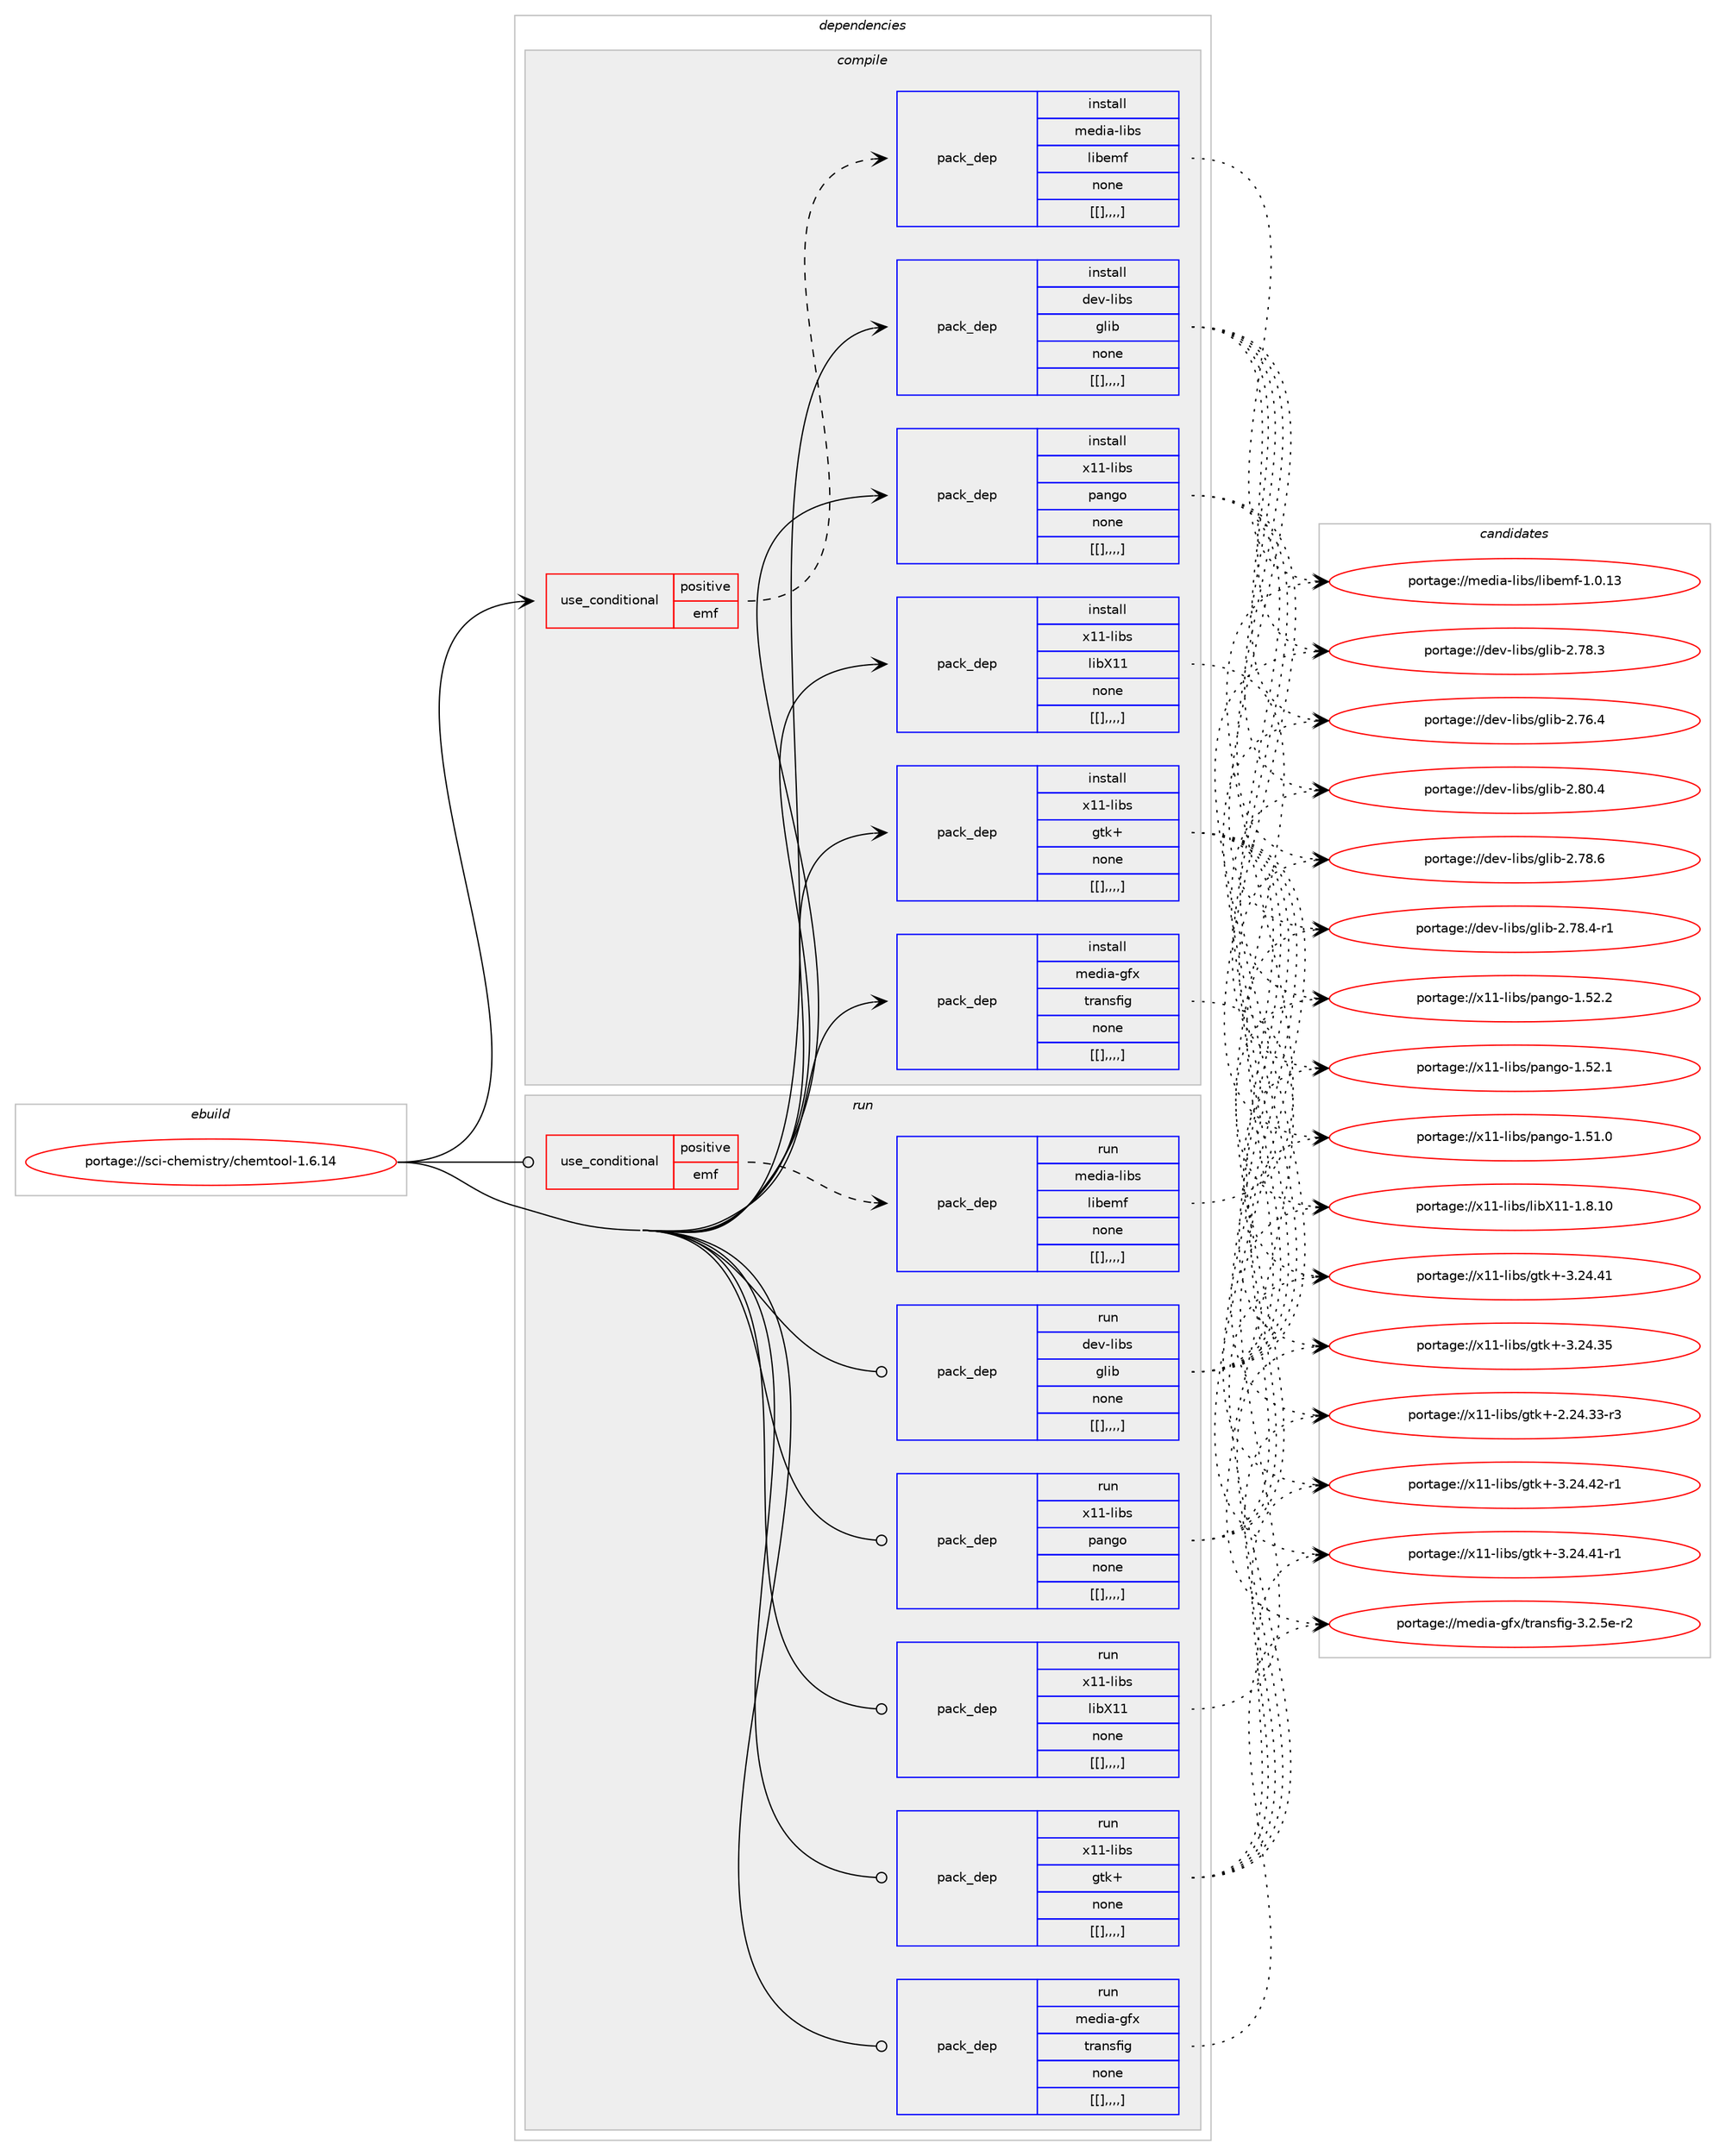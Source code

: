 digraph prolog {

# *************
# Graph options
# *************

newrank=true;
concentrate=true;
compound=true;
graph [rankdir=LR,fontname=Helvetica,fontsize=10,ranksep=1.5];#, ranksep=2.5, nodesep=0.2];
edge  [arrowhead=vee];
node  [fontname=Helvetica,fontsize=10];

# **********
# The ebuild
# **********

subgraph cluster_leftcol {
color=gray;
label=<<i>ebuild</i>>;
id [label="portage://sci-chemistry/chemtool-1.6.14", color=red, width=4, href="../sci-chemistry/chemtool-1.6.14.svg"];
}

# ****************
# The dependencies
# ****************

subgraph cluster_midcol {
color=gray;
label=<<i>dependencies</i>>;
subgraph cluster_compile {
fillcolor="#eeeeee";
style=filled;
label=<<i>compile</i>>;
subgraph cond110561 {
dependency416682 [label=<<TABLE BORDER="0" CELLBORDER="1" CELLSPACING="0" CELLPADDING="4"><TR><TD ROWSPAN="3" CELLPADDING="10">use_conditional</TD></TR><TR><TD>positive</TD></TR><TR><TD>emf</TD></TR></TABLE>>, shape=none, color=red];
subgraph pack303027 {
dependency416697 [label=<<TABLE BORDER="0" CELLBORDER="1" CELLSPACING="0" CELLPADDING="4" WIDTH="220"><TR><TD ROWSPAN="6" CELLPADDING="30">pack_dep</TD></TR><TR><TD WIDTH="110">install</TD></TR><TR><TD>media-libs</TD></TR><TR><TD>libemf</TD></TR><TR><TD>none</TD></TR><TR><TD>[[],,,,]</TD></TR></TABLE>>, shape=none, color=blue];
}
dependency416682:e -> dependency416697:w [weight=20,style="dashed",arrowhead="vee"];
}
id:e -> dependency416682:w [weight=20,style="solid",arrowhead="vee"];
subgraph pack303032 {
dependency416702 [label=<<TABLE BORDER="0" CELLBORDER="1" CELLSPACING="0" CELLPADDING="4" WIDTH="220"><TR><TD ROWSPAN="6" CELLPADDING="30">pack_dep</TD></TR><TR><TD WIDTH="110">install</TD></TR><TR><TD>dev-libs</TD></TR><TR><TD>glib</TD></TR><TR><TD>none</TD></TR><TR><TD>[[],,,,]</TD></TR></TABLE>>, shape=none, color=blue];
}
id:e -> dependency416702:w [weight=20,style="solid",arrowhead="vee"];
subgraph pack303037 {
dependency416715 [label=<<TABLE BORDER="0" CELLBORDER="1" CELLSPACING="0" CELLPADDING="4" WIDTH="220"><TR><TD ROWSPAN="6" CELLPADDING="30">pack_dep</TD></TR><TR><TD WIDTH="110">install</TD></TR><TR><TD>media-gfx</TD></TR><TR><TD>transfig</TD></TR><TR><TD>none</TD></TR><TR><TD>[[],,,,]</TD></TR></TABLE>>, shape=none, color=blue];
}
id:e -> dependency416715:w [weight=20,style="solid",arrowhead="vee"];
subgraph pack303072 {
dependency416745 [label=<<TABLE BORDER="0" CELLBORDER="1" CELLSPACING="0" CELLPADDING="4" WIDTH="220"><TR><TD ROWSPAN="6" CELLPADDING="30">pack_dep</TD></TR><TR><TD WIDTH="110">install</TD></TR><TR><TD>x11-libs</TD></TR><TR><TD>gtk+</TD></TR><TR><TD>none</TD></TR><TR><TD>[[],,,,]</TD></TR></TABLE>>, shape=none, color=blue];
}
id:e -> dependency416745:w [weight=20,style="solid",arrowhead="vee"];
subgraph pack303076 {
dependency416754 [label=<<TABLE BORDER="0" CELLBORDER="1" CELLSPACING="0" CELLPADDING="4" WIDTH="220"><TR><TD ROWSPAN="6" CELLPADDING="30">pack_dep</TD></TR><TR><TD WIDTH="110">install</TD></TR><TR><TD>x11-libs</TD></TR><TR><TD>libX11</TD></TR><TR><TD>none</TD></TR><TR><TD>[[],,,,]</TD></TR></TABLE>>, shape=none, color=blue];
}
id:e -> dependency416754:w [weight=20,style="solid",arrowhead="vee"];
subgraph pack303084 {
dependency416763 [label=<<TABLE BORDER="0" CELLBORDER="1" CELLSPACING="0" CELLPADDING="4" WIDTH="220"><TR><TD ROWSPAN="6" CELLPADDING="30">pack_dep</TD></TR><TR><TD WIDTH="110">install</TD></TR><TR><TD>x11-libs</TD></TR><TR><TD>pango</TD></TR><TR><TD>none</TD></TR><TR><TD>[[],,,,]</TD></TR></TABLE>>, shape=none, color=blue];
}
id:e -> dependency416763:w [weight=20,style="solid",arrowhead="vee"];
}
subgraph cluster_compileandrun {
fillcolor="#eeeeee";
style=filled;
label=<<i>compile and run</i>>;
}
subgraph cluster_run {
fillcolor="#eeeeee";
style=filled;
label=<<i>run</i>>;
subgraph cond110571 {
dependency416783 [label=<<TABLE BORDER="0" CELLBORDER="1" CELLSPACING="0" CELLPADDING="4"><TR><TD ROWSPAN="3" CELLPADDING="10">use_conditional</TD></TR><TR><TD>positive</TD></TR><TR><TD>emf</TD></TR></TABLE>>, shape=none, color=red];
subgraph pack303108 {
dependency416789 [label=<<TABLE BORDER="0" CELLBORDER="1" CELLSPACING="0" CELLPADDING="4" WIDTH="220"><TR><TD ROWSPAN="6" CELLPADDING="30">pack_dep</TD></TR><TR><TD WIDTH="110">run</TD></TR><TR><TD>media-libs</TD></TR><TR><TD>libemf</TD></TR><TR><TD>none</TD></TR><TR><TD>[[],,,,]</TD></TR></TABLE>>, shape=none, color=blue];
}
dependency416783:e -> dependency416789:w [weight=20,style="dashed",arrowhead="vee"];
}
id:e -> dependency416783:w [weight=20,style="solid",arrowhead="odot"];
subgraph pack303123 {
dependency416814 [label=<<TABLE BORDER="0" CELLBORDER="1" CELLSPACING="0" CELLPADDING="4" WIDTH="220"><TR><TD ROWSPAN="6" CELLPADDING="30">pack_dep</TD></TR><TR><TD WIDTH="110">run</TD></TR><TR><TD>dev-libs</TD></TR><TR><TD>glib</TD></TR><TR><TD>none</TD></TR><TR><TD>[[],,,,]</TD></TR></TABLE>>, shape=none, color=blue];
}
id:e -> dependency416814:w [weight=20,style="solid",arrowhead="odot"];
subgraph pack303140 {
dependency416824 [label=<<TABLE BORDER="0" CELLBORDER="1" CELLSPACING="0" CELLPADDING="4" WIDTH="220"><TR><TD ROWSPAN="6" CELLPADDING="30">pack_dep</TD></TR><TR><TD WIDTH="110">run</TD></TR><TR><TD>media-gfx</TD></TR><TR><TD>transfig</TD></TR><TR><TD>none</TD></TR><TR><TD>[[],,,,]</TD></TR></TABLE>>, shape=none, color=blue];
}
id:e -> dependency416824:w [weight=20,style="solid",arrowhead="odot"];
subgraph pack303143 {
dependency416842 [label=<<TABLE BORDER="0" CELLBORDER="1" CELLSPACING="0" CELLPADDING="4" WIDTH="220"><TR><TD ROWSPAN="6" CELLPADDING="30">pack_dep</TD></TR><TR><TD WIDTH="110">run</TD></TR><TR><TD>x11-libs</TD></TR><TR><TD>gtk+</TD></TR><TR><TD>none</TD></TR><TR><TD>[[],,,,]</TD></TR></TABLE>>, shape=none, color=blue];
}
id:e -> dependency416842:w [weight=20,style="solid",arrowhead="odot"];
subgraph pack303158 {
dependency416846 [label=<<TABLE BORDER="0" CELLBORDER="1" CELLSPACING="0" CELLPADDING="4" WIDTH="220"><TR><TD ROWSPAN="6" CELLPADDING="30">pack_dep</TD></TR><TR><TD WIDTH="110">run</TD></TR><TR><TD>x11-libs</TD></TR><TR><TD>libX11</TD></TR><TR><TD>none</TD></TR><TR><TD>[[],,,,]</TD></TR></TABLE>>, shape=none, color=blue];
}
id:e -> dependency416846:w [weight=20,style="solid",arrowhead="odot"];
subgraph pack303160 {
dependency416853 [label=<<TABLE BORDER="0" CELLBORDER="1" CELLSPACING="0" CELLPADDING="4" WIDTH="220"><TR><TD ROWSPAN="6" CELLPADDING="30">pack_dep</TD></TR><TR><TD WIDTH="110">run</TD></TR><TR><TD>x11-libs</TD></TR><TR><TD>pango</TD></TR><TR><TD>none</TD></TR><TR><TD>[[],,,,]</TD></TR></TABLE>>, shape=none, color=blue];
}
id:e -> dependency416853:w [weight=20,style="solid",arrowhead="odot"];
}
}

# **************
# The candidates
# **************

subgraph cluster_choices {
rank=same;
color=gray;
label=<<i>candidates</i>>;

subgraph choice303045 {
color=black;
nodesep=1;
choice109101100105974510810598115471081059810110910245494648464951 [label="portage://media-libs/libemf-1.0.13", color=red, width=4,href="../media-libs/libemf-1.0.13.svg"];
dependency416697:e -> choice109101100105974510810598115471081059810110910245494648464951:w [style=dotted,weight="100"];
}
subgraph choice303050 {
color=black;
nodesep=1;
choice1001011184510810598115471031081059845504656484652 [label="portage://dev-libs/glib-2.80.4", color=red, width=4,href="../dev-libs/glib-2.80.4.svg"];
choice1001011184510810598115471031081059845504655564654 [label="portage://dev-libs/glib-2.78.6", color=red, width=4,href="../dev-libs/glib-2.78.6.svg"];
choice10010111845108105981154710310810598455046555646524511449 [label="portage://dev-libs/glib-2.78.4-r1", color=red, width=4,href="../dev-libs/glib-2.78.4-r1.svg"];
choice1001011184510810598115471031081059845504655564651 [label="portage://dev-libs/glib-2.78.3", color=red, width=4,href="../dev-libs/glib-2.78.3.svg"];
choice1001011184510810598115471031081059845504655544652 [label="portage://dev-libs/glib-2.76.4", color=red, width=4,href="../dev-libs/glib-2.76.4.svg"];
dependency416702:e -> choice1001011184510810598115471031081059845504656484652:w [style=dotted,weight="100"];
dependency416702:e -> choice1001011184510810598115471031081059845504655564654:w [style=dotted,weight="100"];
dependency416702:e -> choice10010111845108105981154710310810598455046555646524511449:w [style=dotted,weight="100"];
dependency416702:e -> choice1001011184510810598115471031081059845504655564651:w [style=dotted,weight="100"];
dependency416702:e -> choice1001011184510810598115471031081059845504655544652:w [style=dotted,weight="100"];
}
subgraph choice303056 {
color=black;
nodesep=1;
choice109101100105974510310212047116114971101151021051034551465046531014511450 [label="portage://media-gfx/transfig-3.2.5e-r2", color=red, width=4,href="../media-gfx/transfig-3.2.5e-r2.svg"];
dependency416715:e -> choice109101100105974510310212047116114971101151021051034551465046531014511450:w [style=dotted,weight="100"];
}
subgraph choice303067 {
color=black;
nodesep=1;
choice12049494510810598115471031161074345514650524652504511449 [label="portage://x11-libs/gtk+-3.24.42-r1", color=red, width=4,href="../x11-libs/gtk+-3.24.42-r1.svg"];
choice12049494510810598115471031161074345514650524652494511449 [label="portage://x11-libs/gtk+-3.24.41-r1", color=red, width=4,href="../x11-libs/gtk+-3.24.41-r1.svg"];
choice1204949451081059811547103116107434551465052465249 [label="portage://x11-libs/gtk+-3.24.41", color=red, width=4,href="../x11-libs/gtk+-3.24.41.svg"];
choice1204949451081059811547103116107434551465052465153 [label="portage://x11-libs/gtk+-3.24.35", color=red, width=4,href="../x11-libs/gtk+-3.24.35.svg"];
choice12049494510810598115471031161074345504650524651514511451 [label="portage://x11-libs/gtk+-2.24.33-r3", color=red, width=4,href="../x11-libs/gtk+-2.24.33-r3.svg"];
dependency416745:e -> choice12049494510810598115471031161074345514650524652504511449:w [style=dotted,weight="100"];
dependency416745:e -> choice12049494510810598115471031161074345514650524652494511449:w [style=dotted,weight="100"];
dependency416745:e -> choice1204949451081059811547103116107434551465052465249:w [style=dotted,weight="100"];
dependency416745:e -> choice1204949451081059811547103116107434551465052465153:w [style=dotted,weight="100"];
dependency416745:e -> choice12049494510810598115471031161074345504650524651514511451:w [style=dotted,weight="100"];
}
subgraph choice303073 {
color=black;
nodesep=1;
choice12049494510810598115471081059888494945494656464948 [label="portage://x11-libs/libX11-1.8.10", color=red, width=4,href="../x11-libs/libX11-1.8.10.svg"];
dependency416754:e -> choice12049494510810598115471081059888494945494656464948:w [style=dotted,weight="100"];
}
subgraph choice303076 {
color=black;
nodesep=1;
choice12049494510810598115471129711010311145494653504650 [label="portage://x11-libs/pango-1.52.2", color=red, width=4,href="../x11-libs/pango-1.52.2.svg"];
choice12049494510810598115471129711010311145494653504649 [label="portage://x11-libs/pango-1.52.1", color=red, width=4,href="../x11-libs/pango-1.52.1.svg"];
choice12049494510810598115471129711010311145494653494648 [label="portage://x11-libs/pango-1.51.0", color=red, width=4,href="../x11-libs/pango-1.51.0.svg"];
dependency416763:e -> choice12049494510810598115471129711010311145494653504650:w [style=dotted,weight="100"];
dependency416763:e -> choice12049494510810598115471129711010311145494653504649:w [style=dotted,weight="100"];
dependency416763:e -> choice12049494510810598115471129711010311145494653494648:w [style=dotted,weight="100"];
}
subgraph choice303085 {
color=black;
nodesep=1;
choice109101100105974510810598115471081059810110910245494648464951 [label="portage://media-libs/libemf-1.0.13", color=red, width=4,href="../media-libs/libemf-1.0.13.svg"];
dependency416789:e -> choice109101100105974510810598115471081059810110910245494648464951:w [style=dotted,weight="100"];
}
subgraph choice303086 {
color=black;
nodesep=1;
choice1001011184510810598115471031081059845504656484652 [label="portage://dev-libs/glib-2.80.4", color=red, width=4,href="../dev-libs/glib-2.80.4.svg"];
choice1001011184510810598115471031081059845504655564654 [label="portage://dev-libs/glib-2.78.6", color=red, width=4,href="../dev-libs/glib-2.78.6.svg"];
choice10010111845108105981154710310810598455046555646524511449 [label="portage://dev-libs/glib-2.78.4-r1", color=red, width=4,href="../dev-libs/glib-2.78.4-r1.svg"];
choice1001011184510810598115471031081059845504655564651 [label="portage://dev-libs/glib-2.78.3", color=red, width=4,href="../dev-libs/glib-2.78.3.svg"];
choice1001011184510810598115471031081059845504655544652 [label="portage://dev-libs/glib-2.76.4", color=red, width=4,href="../dev-libs/glib-2.76.4.svg"];
dependency416814:e -> choice1001011184510810598115471031081059845504656484652:w [style=dotted,weight="100"];
dependency416814:e -> choice1001011184510810598115471031081059845504655564654:w [style=dotted,weight="100"];
dependency416814:e -> choice10010111845108105981154710310810598455046555646524511449:w [style=dotted,weight="100"];
dependency416814:e -> choice1001011184510810598115471031081059845504655564651:w [style=dotted,weight="100"];
dependency416814:e -> choice1001011184510810598115471031081059845504655544652:w [style=dotted,weight="100"];
}
subgraph choice303091 {
color=black;
nodesep=1;
choice109101100105974510310212047116114971101151021051034551465046531014511450 [label="portage://media-gfx/transfig-3.2.5e-r2", color=red, width=4,href="../media-gfx/transfig-3.2.5e-r2.svg"];
dependency416824:e -> choice109101100105974510310212047116114971101151021051034551465046531014511450:w [style=dotted,weight="100"];
}
subgraph choice303092 {
color=black;
nodesep=1;
choice12049494510810598115471031161074345514650524652504511449 [label="portage://x11-libs/gtk+-3.24.42-r1", color=red, width=4,href="../x11-libs/gtk+-3.24.42-r1.svg"];
choice12049494510810598115471031161074345514650524652494511449 [label="portage://x11-libs/gtk+-3.24.41-r1", color=red, width=4,href="../x11-libs/gtk+-3.24.41-r1.svg"];
choice1204949451081059811547103116107434551465052465249 [label="portage://x11-libs/gtk+-3.24.41", color=red, width=4,href="../x11-libs/gtk+-3.24.41.svg"];
choice1204949451081059811547103116107434551465052465153 [label="portage://x11-libs/gtk+-3.24.35", color=red, width=4,href="../x11-libs/gtk+-3.24.35.svg"];
choice12049494510810598115471031161074345504650524651514511451 [label="portage://x11-libs/gtk+-2.24.33-r3", color=red, width=4,href="../x11-libs/gtk+-2.24.33-r3.svg"];
dependency416842:e -> choice12049494510810598115471031161074345514650524652504511449:w [style=dotted,weight="100"];
dependency416842:e -> choice12049494510810598115471031161074345514650524652494511449:w [style=dotted,weight="100"];
dependency416842:e -> choice1204949451081059811547103116107434551465052465249:w [style=dotted,weight="100"];
dependency416842:e -> choice1204949451081059811547103116107434551465052465153:w [style=dotted,weight="100"];
dependency416842:e -> choice12049494510810598115471031161074345504650524651514511451:w [style=dotted,weight="100"];
}
subgraph choice303098 {
color=black;
nodesep=1;
choice12049494510810598115471081059888494945494656464948 [label="portage://x11-libs/libX11-1.8.10", color=red, width=4,href="../x11-libs/libX11-1.8.10.svg"];
dependency416846:e -> choice12049494510810598115471081059888494945494656464948:w [style=dotted,weight="100"];
}
subgraph choice303100 {
color=black;
nodesep=1;
choice12049494510810598115471129711010311145494653504650 [label="portage://x11-libs/pango-1.52.2", color=red, width=4,href="../x11-libs/pango-1.52.2.svg"];
choice12049494510810598115471129711010311145494653504649 [label="portage://x11-libs/pango-1.52.1", color=red, width=4,href="../x11-libs/pango-1.52.1.svg"];
choice12049494510810598115471129711010311145494653494648 [label="portage://x11-libs/pango-1.51.0", color=red, width=4,href="../x11-libs/pango-1.51.0.svg"];
dependency416853:e -> choice12049494510810598115471129711010311145494653504650:w [style=dotted,weight="100"];
dependency416853:e -> choice12049494510810598115471129711010311145494653504649:w [style=dotted,weight="100"];
dependency416853:e -> choice12049494510810598115471129711010311145494653494648:w [style=dotted,weight="100"];
}
}

}
